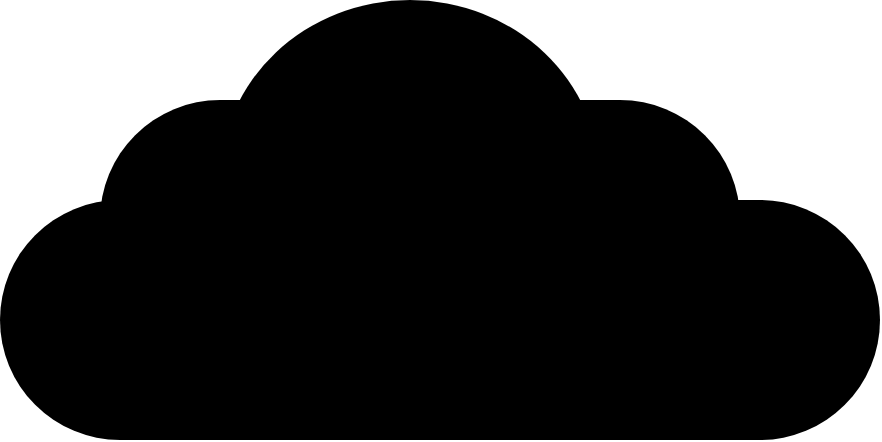 <mxfile version="26.2.13">
  <diagram name="Page-1" id="ugCeDB0u4khzOY-P50p4">
    <mxGraphModel dx="1038" dy="711" grid="1" gridSize="10" guides="1" tooltips="1" connect="1" arrows="1" fold="1" page="1" pageScale="1" pageWidth="850" pageHeight="1100" math="0" shadow="0">
      <root>
        <mxCell id="0" />
        <mxCell id="1" parent="0" />
        <mxCell id="kOqxKpKcPbEwP-ivYwH9-16" value="" style="ellipse;whiteSpace=wrap;html=1;strokeColor=none;fillColor=light-dark(#000000,#4A98FB);" vertex="1" parent="1">
          <mxGeometry x="220" y="280" width="190" height="180" as="geometry" />
        </mxCell>
        <mxCell id="kOqxKpKcPbEwP-ivYwH9-17" value="" style="rounded=1;whiteSpace=wrap;html=1;fillColor=light-dark(#000000,#4A98FB);strokeColor=none;arcSize=50;" vertex="1" parent="1">
          <mxGeometry x="110" y="380" width="440" height="120" as="geometry" />
        </mxCell>
        <mxCell id="kOqxKpKcPbEwP-ivYwH9-18" value="" style="rounded=1;whiteSpace=wrap;html=1;fillColor=light-dark(#000000,#4A98FB);strokeColor=none;arcSize=50;" vertex="1" parent="1">
          <mxGeometry x="160" y="330" width="320" height="120" as="geometry" />
        </mxCell>
        <mxCell id="kOqxKpKcPbEwP-ivYwH9-21" value="" style="shape=internalStorage;whiteSpace=wrap;html=1;backgroundOutline=1;fillStyle=solid;fillColor=light-dark(#000000,#4E77FF);strokeColor=light-dark(#000000,#000000);strokeWidth=2;" vertex="1" parent="1">
          <mxGeometry x="250" y="360" width="130" height="130" as="geometry" />
        </mxCell>
        <mxCell id="kOqxKpKcPbEwP-ivYwH9-22" value="" style="shape=internalStorage;whiteSpace=wrap;html=1;backgroundOutline=1;fillStyle=solid;fillColor=light-dark(#000000,#4E77FF);strokeColor=light-dark(#000000,#000000);strokeWidth=2;" vertex="1" parent="1">
          <mxGeometry x="270" y="380" width="100" height="100" as="geometry" />
        </mxCell>
        <mxCell id="kOqxKpKcPbEwP-ivYwH9-23" value="" style="shape=internalStorage;whiteSpace=wrap;html=1;backgroundOutline=1;fillStyle=solid;fillColor=light-dark(#000000,#4E77FF);strokeColor=light-dark(#000000,#000000);strokeWidth=2;" vertex="1" parent="1">
          <mxGeometry x="290" y="400" width="80" height="80" as="geometry" />
        </mxCell>
      </root>
    </mxGraphModel>
  </diagram>
</mxfile>
